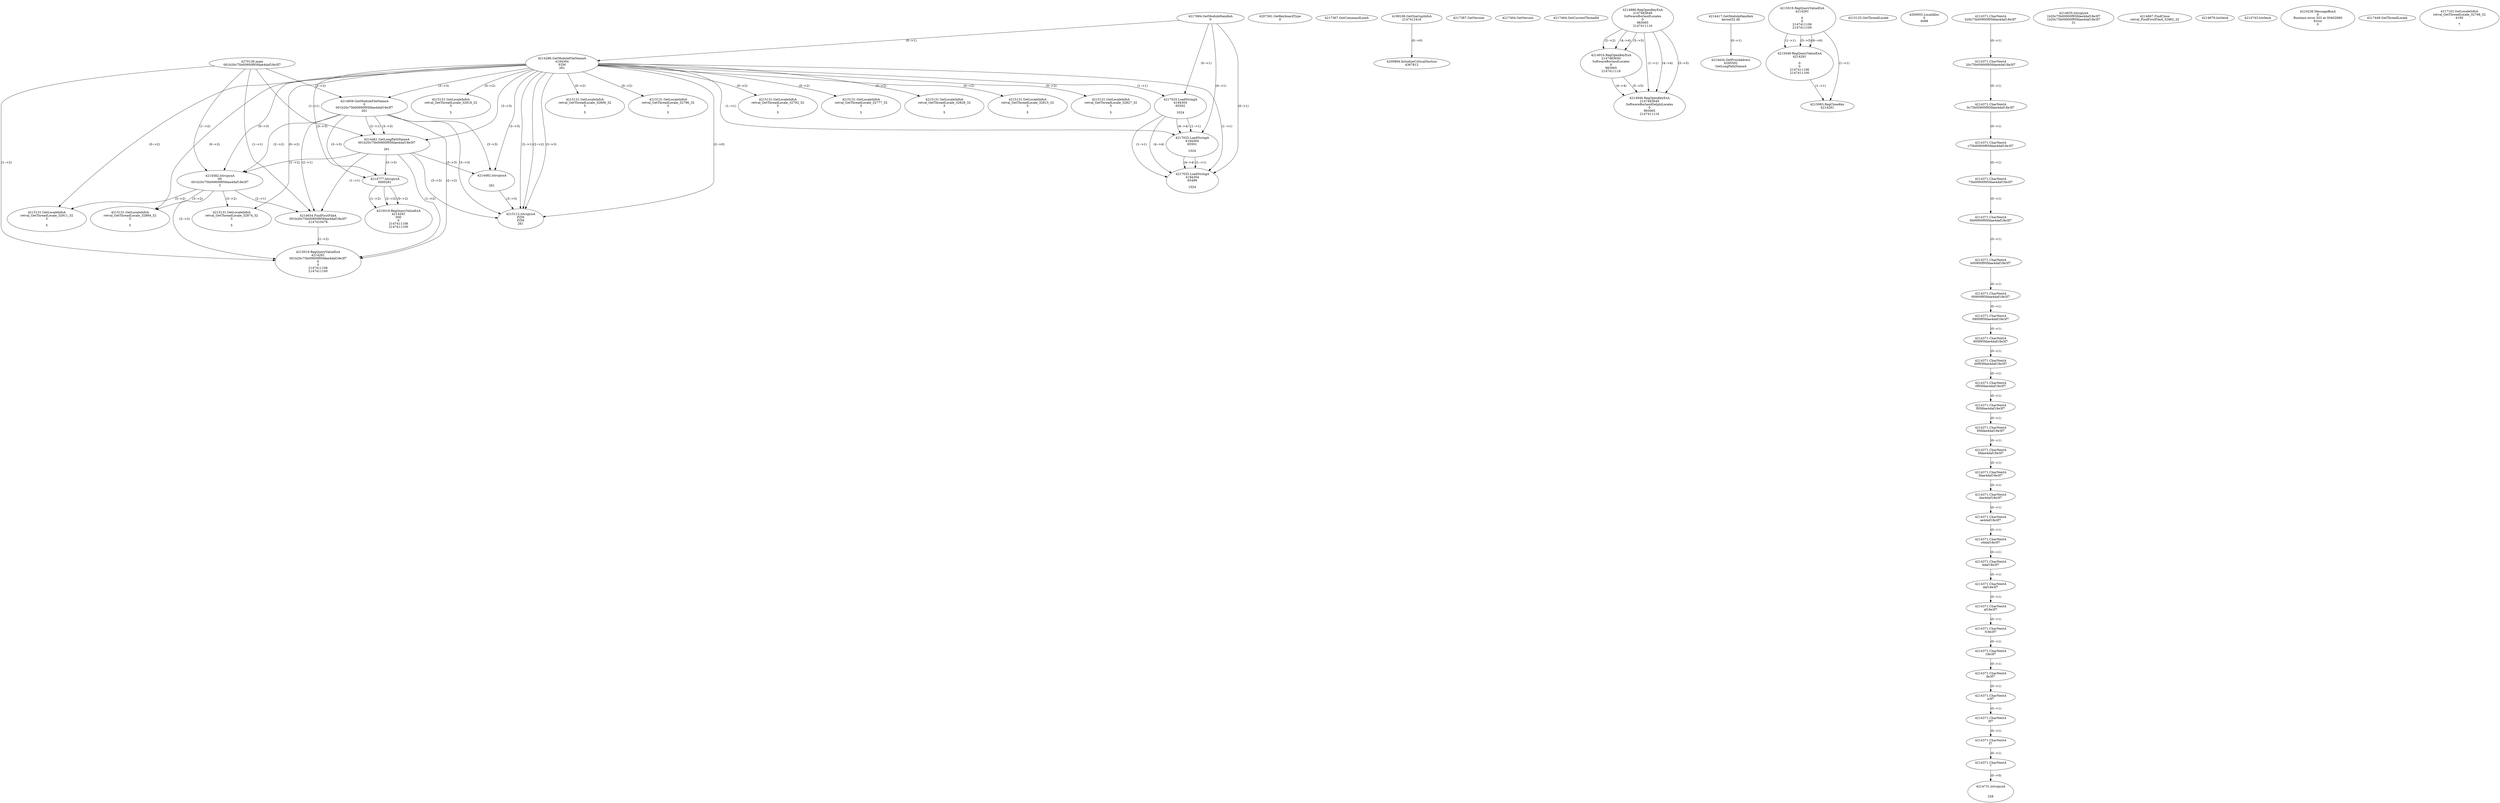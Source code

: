 // Global SCDG with merge call
digraph {
	0 [label="4270136.main
001b20c75b00900f95fdae4daf18e3f7"]
	1 [label="4217684.GetModuleHandleA
0"]
	2 [label="4207361.GetKeyboardType
0"]
	3 [label="4217367.GetCommandLineA
"]
	4 [label="4199106.GetStartupInfoA
2147412416"]
	5 [label="4217387.GetVersion
"]
	6 [label="4217404.GetVersion
"]
	7 [label="4217464.GetCurrentThreadId
"]
	8 [label="4214286.GetModuleFileNameA
4194304
PZM
261"]
	1 -> 8 [label="(0-->1)"]
	9 [label="4214856.GetModuleFileNameA
0
001b20c75b00900f95fdae4daf18e3f7
261"]
	0 -> 9 [label="(1-->2)"]
	8 -> 9 [label="(3-->3)"]
	10 [label="4214886.RegOpenKeyExA
2147483649
Software\Borland\Locales
0
983065
2147411116"]
	11 [label="4214916.RegOpenKeyExA
2147483650
Software\Borland\Locales
0
983065
2147411116"]
	10 -> 11 [label="(2-->2)"]
	10 -> 11 [label="(4-->4)"]
	10 -> 11 [label="(5-->5)"]
	12 [label="4214946.RegOpenKeyExA
2147483649
Software\Borland\Delphi\Locales
0
983065
2147411116"]
	10 -> 12 [label="(1-->1)"]
	10 -> 12 [label="(4-->4)"]
	11 -> 12 [label="(4-->4)"]
	10 -> 12 [label="(5-->5)"]
	11 -> 12 [label="(5-->5)"]
	13 [label="4214417.GetModuleHandleA
kernel32.dll"]
	14 [label="4214434.GetProcAddress
6295592
GetLongPathNameA"]
	13 -> 14 [label="(0-->1)"]
	15 [label="4214461.GetLongPathNameA
001b20c75b00900f95fdae4daf18e3f7

261"]
	0 -> 15 [label="(1-->1)"]
	9 -> 15 [label="(2-->1)"]
	8 -> 15 [label="(3-->3)"]
	9 -> 15 [label="(3-->3)"]
	16 [label="4214482.lstrcpynA


261"]
	8 -> 16 [label="(3-->3)"]
	9 -> 16 [label="(3-->3)"]
	15 -> 16 [label="(3-->3)"]
	17 [label="4215019.RegQueryValueExA
4214291

0
0
2147411106
2147411100"]
	18 [label="4215049.RegQueryValueExA
4214291

0
0
2147411106
2147411100"]
	17 -> 18 [label="(1-->1)"]
	17 -> 18 [label="(5-->5)"]
	17 -> 18 [label="(6-->6)"]
	19 [label="4215083.RegCloseKey
4214291"]
	17 -> 19 [label="(1-->1)"]
	18 -> 19 [label="(1-->1)"]
	20 [label="4215112.lstrcpynA
PZM
PZM
261"]
	8 -> 20 [label="(2-->1)"]
	8 -> 20 [label="(2-->2)"]
	8 -> 20 [label="(3-->3)"]
	9 -> 20 [label="(3-->3)"]
	15 -> 20 [label="(3-->3)"]
	16 -> 20 [label="(3-->3)"]
	8 -> 20 [label="(2-->0)"]
	21 [label="4215125.GetThreadLocale
"]
	22 [label="4215131.GetLocaleInfoA
retval_GetThreadLocale_32818_32
3

5"]
	8 -> 22 [label="(0-->2)"]
	23 [label="4217025.LoadStringA
4194304
65502

1024"]
	1 -> 23 [label="(0-->1)"]
	8 -> 23 [label="(1-->1)"]
	24 [label="4217025.LoadStringA
4194304
65501

1024"]
	1 -> 24 [label="(0-->1)"]
	8 -> 24 [label="(1-->1)"]
	23 -> 24 [label="(1-->1)"]
	23 -> 24 [label="(4-->4)"]
	25 [label="4217025.LoadStringA
4194304
65499

1024"]
	1 -> 25 [label="(0-->1)"]
	8 -> 25 [label="(1-->1)"]
	23 -> 25 [label="(1-->1)"]
	24 -> 25 [label="(1-->1)"]
	23 -> 25 [label="(4-->4)"]
	24 -> 25 [label="(4-->4)"]
	26 [label="4215131.GetLocaleInfoA
retval_GetThreadLocale_32806_32
3

5"]
	8 -> 26 [label="(0-->2)"]
	27 [label="4215131.GetLocaleInfoA
retval_GetThreadLocale_32796_32
3

5"]
	8 -> 27 [label="(0-->2)"]
	28 [label="4200894.InitializeCriticalSection
4367812"]
	4 -> 28 [label="(0-->0)"]
	29 [label="4200955.LocalAlloc
0
4088"]
	30 [label="4214582.lstrcpynA
00
001b20c75b00900f95fdae4daf18e3f7
3"]
	0 -> 30 [label="(1-->2)"]
	9 -> 30 [label="(2-->2)"]
	15 -> 30 [label="(1-->2)"]
	8 -> 30 [label="(0-->3)"]
	31 [label="4214371.CharNextA
b20c75b00900f95fdae4daf18e3f7"]
	32 [label="4214371.CharNextA
20c75b00900f95fdae4daf18e3f7"]
	31 -> 32 [label="(0-->1)"]
	33 [label="4214371.CharNextA
0c75b00900f95fdae4daf18e3f7"]
	32 -> 33 [label="(0-->1)"]
	34 [label="4214371.CharNextA
c75b00900f95fdae4daf18e3f7"]
	33 -> 34 [label="(0-->1)"]
	35 [label="4214371.CharNextA
75b00900f95fdae4daf18e3f7"]
	34 -> 35 [label="(0-->1)"]
	36 [label="4214371.CharNextA
5b00900f95fdae4daf18e3f7"]
	35 -> 36 [label="(0-->1)"]
	37 [label="4214371.CharNextA
b00900f95fdae4daf18e3f7"]
	36 -> 37 [label="(0-->1)"]
	38 [label="4214371.CharNextA
00900f95fdae4daf18e3f7"]
	37 -> 38 [label="(0-->1)"]
	39 [label="4214371.CharNextA
0900f95fdae4daf18e3f7"]
	38 -> 39 [label="(0-->1)"]
	40 [label="4214371.CharNextA
900f95fdae4daf18e3f7"]
	39 -> 40 [label="(0-->1)"]
	41 [label="4214371.CharNextA
00f95fdae4daf18e3f7"]
	40 -> 41 [label="(0-->1)"]
	42 [label="4214371.CharNextA
0f95fdae4daf18e3f7"]
	41 -> 42 [label="(0-->1)"]
	43 [label="4214371.CharNextA
f95fdae4daf18e3f7"]
	42 -> 43 [label="(0-->1)"]
	44 [label="4214371.CharNextA
95fdae4daf18e3f7"]
	43 -> 44 [label="(0-->1)"]
	45 [label="4214371.CharNextA
5fdae4daf18e3f7"]
	44 -> 45 [label="(0-->1)"]
	46 [label="4214371.CharNextA
fdae4daf18e3f7"]
	45 -> 46 [label="(0-->1)"]
	47 [label="4214371.CharNextA
dae4daf18e3f7"]
	46 -> 47 [label="(0-->1)"]
	48 [label="4214371.CharNextA
ae4daf18e3f7"]
	47 -> 48 [label="(0-->1)"]
	49 [label="4214371.CharNextA
e4daf18e3f7"]
	48 -> 49 [label="(0-->1)"]
	50 [label="4214371.CharNextA
4daf18e3f7"]
	49 -> 50 [label="(0-->1)"]
	51 [label="4214371.CharNextA
daf18e3f7"]
	50 -> 51 [label="(0-->1)"]
	52 [label="4214371.CharNextA
af18e3f7"]
	51 -> 52 [label="(0-->1)"]
	53 [label="4214371.CharNextA
f18e3f7"]
	52 -> 53 [label="(0-->1)"]
	54 [label="4214371.CharNextA
18e3f7"]
	53 -> 54 [label="(0-->1)"]
	55 [label="4214371.CharNextA
8e3f7"]
	54 -> 55 [label="(0-->1)"]
	56 [label="4214371.CharNextA
e3f7"]
	55 -> 56 [label="(0-->1)"]
	57 [label="4214371.CharNextA
3f7"]
	56 -> 57 [label="(0-->1)"]
	58 [label="4214371.CharNextA
f7"]
	57 -> 58 [label="(0-->1)"]
	59 [label="4214371.CharNextA
7"]
	58 -> 59 [label="(0-->1)"]
	60 [label="4214635.lstrcpynA
1b20c75b00900f95fdae4daf18e3f7
1b20c75b00900f95fdae4daf18e3f7
31"]
	61 [label="4214654.FindFirstFileA
001b20c75b00900f95fdae4daf18e3f7
2147410478"]
	0 -> 61 [label="(1-->1)"]
	9 -> 61 [label="(2-->1)"]
	15 -> 61 [label="(1-->1)"]
	30 -> 61 [label="(2-->1)"]
	62 [label="4214667.FindClose
retval_FindFirstFileA_32862_32"]
	63 [label="4214679.lstrlenA
"]
	64 [label="4214731.lstrcpynA


258"]
	59 -> 64 [label="(0-->0)"]
	65 [label="4214743.lstrlenA
"]
	66 [label="4214777.lstrcpynA
00\
00\
261"]
	8 -> 66 [label="(3-->3)"]
	9 -> 66 [label="(3-->3)"]
	15 -> 66 [label="(3-->3)"]
	67 [label="4215019.RegQueryValueExA
4214291
00\
0
0
2147411106
2147411100"]
	66 -> 67 [label="(1-->2)"]
	66 -> 67 [label="(2-->2)"]
	66 -> 67 [label="(0-->2)"]
	68 [label="4215131.GetLocaleInfoA
retval_GetThreadLocale_32874_32
3

5"]
	8 -> 68 [label="(0-->2)"]
	30 -> 68 [label="(3-->2)"]
	69 [label="4210236.MessageBoxA
0
Runtime error 203 at 00402680
Error
0"]
	70 [label="4215019.RegQueryValueExA
4214291
001b20c75b00900f95fdae4daf18e3f7
0
0
2147411106
2147411100"]
	0 -> 70 [label="(1-->2)"]
	9 -> 70 [label="(2-->2)"]
	15 -> 70 [label="(1-->2)"]
	30 -> 70 [label="(2-->2)"]
	61 -> 70 [label="(1-->2)"]
	71 [label="4215131.GetLocaleInfoA
retval_GetThreadLocale_32911_32
3

5"]
	8 -> 71 [label="(0-->2)"]
	30 -> 71 [label="(3-->2)"]
	72 [label="4215131.GetLocaleInfoA
retval_GetThreadLocale_32792_32
3

5"]
	8 -> 72 [label="(0-->2)"]
	73 [label="4215131.GetLocaleInfoA
retval_GetThreadLocale_32777_32
3

5"]
	8 -> 73 [label="(0-->2)"]
	74 [label="4215131.GetLocaleInfoA
retval_GetThreadLocale_32884_32
3

5"]
	8 -> 74 [label="(0-->2)"]
	30 -> 74 [label="(3-->2)"]
	75 [label="4217449.GetThreadLocale
"]
	76 [label="4217102.GetLocaleInfoA
retval_GetThreadLocale_32768_32
4100

7"]
	77 [label="4215131.GetLocaleInfoA
retval_GetThreadLocale_32828_32
3

5"]
	8 -> 77 [label="(0-->2)"]
	78 [label="4215131.GetLocaleInfoA
retval_GetThreadLocale_32815_32
3

5"]
	8 -> 78 [label="(0-->2)"]
	79 [label="4215131.GetLocaleInfoA
retval_GetThreadLocale_32827_32
3

5"]
	8 -> 79 [label="(0-->2)"]
}
